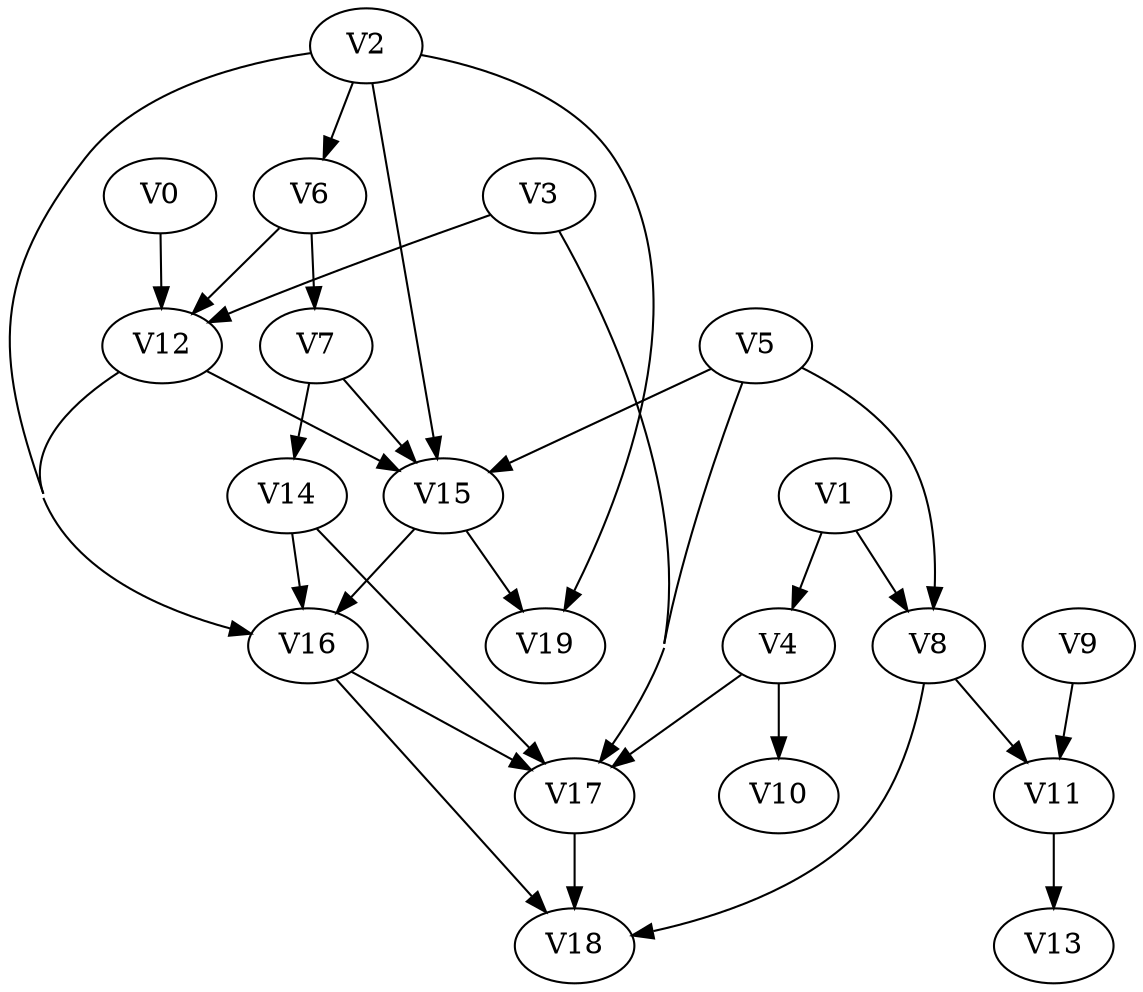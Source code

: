 strict digraph my_dotgraph {
concentrate=True;
V0;
V1;
V2;
V3;
V4;
V5;
V6;
V7;
V8;
V9;
V10;
V11;
V12;
V13;
V14;
V15;
V16;
V17;
V18;
V19;
V0 -> V12;
V1 -> V4;
V1 -> V8;
V2 -> V6;
V2 -> V15;
V2 -> V16;
V2 -> V19;
V3 -> V12;
V3 -> V17;
V4 -> V10;
V4 -> V17;
V5 -> V8;
V5 -> V15;
V5 -> V17;
V6 -> V7;
V6 -> V12;
V7 -> V14;
V7 -> V15;
V8 -> V11;
V8 -> V18;
V9 -> V11;
V11 -> V13;
V12 -> V15;
V12 -> V16;
V14 -> V16;
V14 -> V17;
V15 -> V16;
V15 -> V19;
V16 -> V17;
V16 -> V18;
V17 -> V18;
}